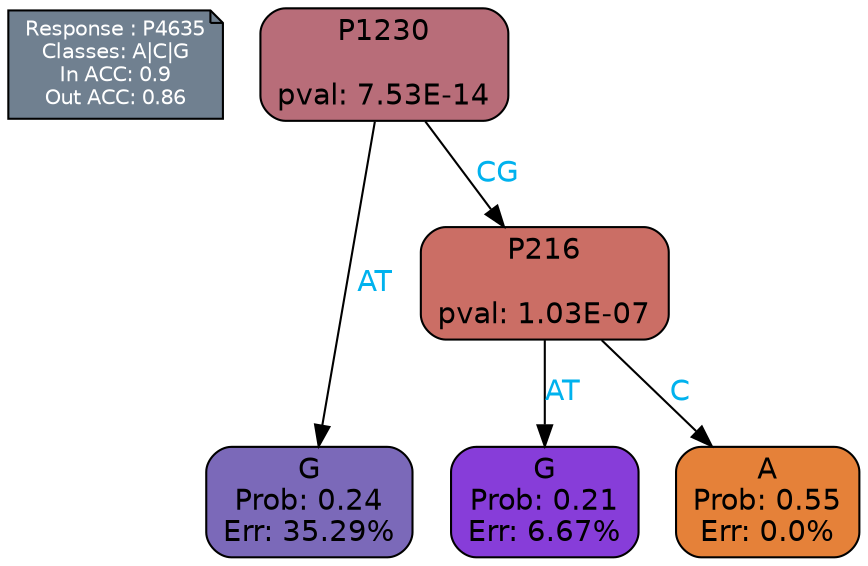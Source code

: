 digraph Tree {
node [shape=box, style="filled, rounded", color="black", fontname=helvetica] ;
graph [ranksep=equally, splines=polylines, bgcolor=transparent, dpi=600] ;
edge [fontname=helvetica] ;
LEGEND [label="Response : P4635
Classes: A|C|G
In ACC: 0.9
Out ACC: 0.86
",shape=note,align=left,style=filled,fillcolor="slategray",fontcolor="white",fontsize=10];1 [label="P1230

pval: 7.53E-14", fillcolor="#b86d79"] ;
2 [label="G
Prob: 0.24
Err: 35.29%", fillcolor="#7b69b9"] ;
3 [label="P216

pval: 1.03E-07", fillcolor="#cb6e65"] ;
4 [label="G
Prob: 0.21
Err: 6.67%", fillcolor="#873dd9"] ;
5 [label="A
Prob: 0.55
Err: 0.0%", fillcolor="#e58139"] ;
1 -> 2 [label="AT",fontcolor=deepskyblue2] ;
1 -> 3 [label="CG",fontcolor=deepskyblue2] ;
3 -> 4 [label="AT",fontcolor=deepskyblue2] ;
3 -> 5 [label="C",fontcolor=deepskyblue2] ;
{rank = same; 2;4;5;}{rank = same; LEGEND;1;}}